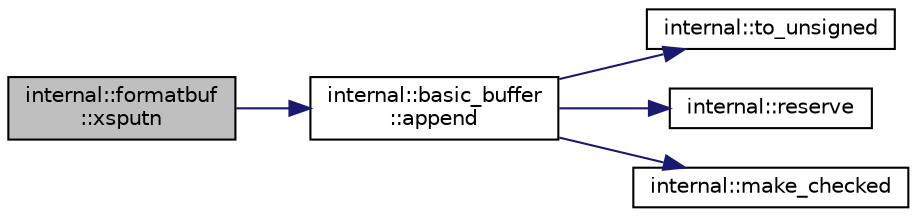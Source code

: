 digraph "internal::formatbuf::xsputn"
{
  edge [fontname="Helvetica",fontsize="10",labelfontname="Helvetica",labelfontsize="10"];
  node [fontname="Helvetica",fontsize="10",shape=record];
  rankdir="LR";
  Node1 [label="internal::formatbuf\l::xsputn",height=0.2,width=0.4,color="black", fillcolor="grey75", style="filled" fontcolor="black"];
  Node1 -> Node2 [color="midnightblue",fontsize="10",style="solid",fontname="Helvetica"];
  Node2 [label="internal::basic_buffer\l::append",height=0.2,width=0.4,color="black", fillcolor="white", style="filled",URL="$classinternal_1_1basic__buffer.html#aba7ea1a95a28bc123712f2fd24cf7414"];
  Node2 -> Node3 [color="midnightblue",fontsize="10",style="solid",fontname="Helvetica"];
  Node3 [label="internal::to_unsigned",height=0.2,width=0.4,color="black", fillcolor="white", style="filled",URL="$namespaceinternal.html#acc608c40c33952a5382db8aaaddfc854"];
  Node2 -> Node4 [color="midnightblue",fontsize="10",style="solid",fontname="Helvetica"];
  Node4 [label="internal::reserve",height=0.2,width=0.4,color="black", fillcolor="white", style="filled",URL="$namespaceinternal.html#a4200c951ca5aabed226d4bd926103ed2"];
  Node2 -> Node5 [color="midnightblue",fontsize="10",style="solid",fontname="Helvetica"];
  Node5 [label="internal::make_checked",height=0.2,width=0.4,color="black", fillcolor="white", style="filled",URL="$namespaceinternal.html#a887ca8a3160ba683e62bd9d7418e821f"];
}
